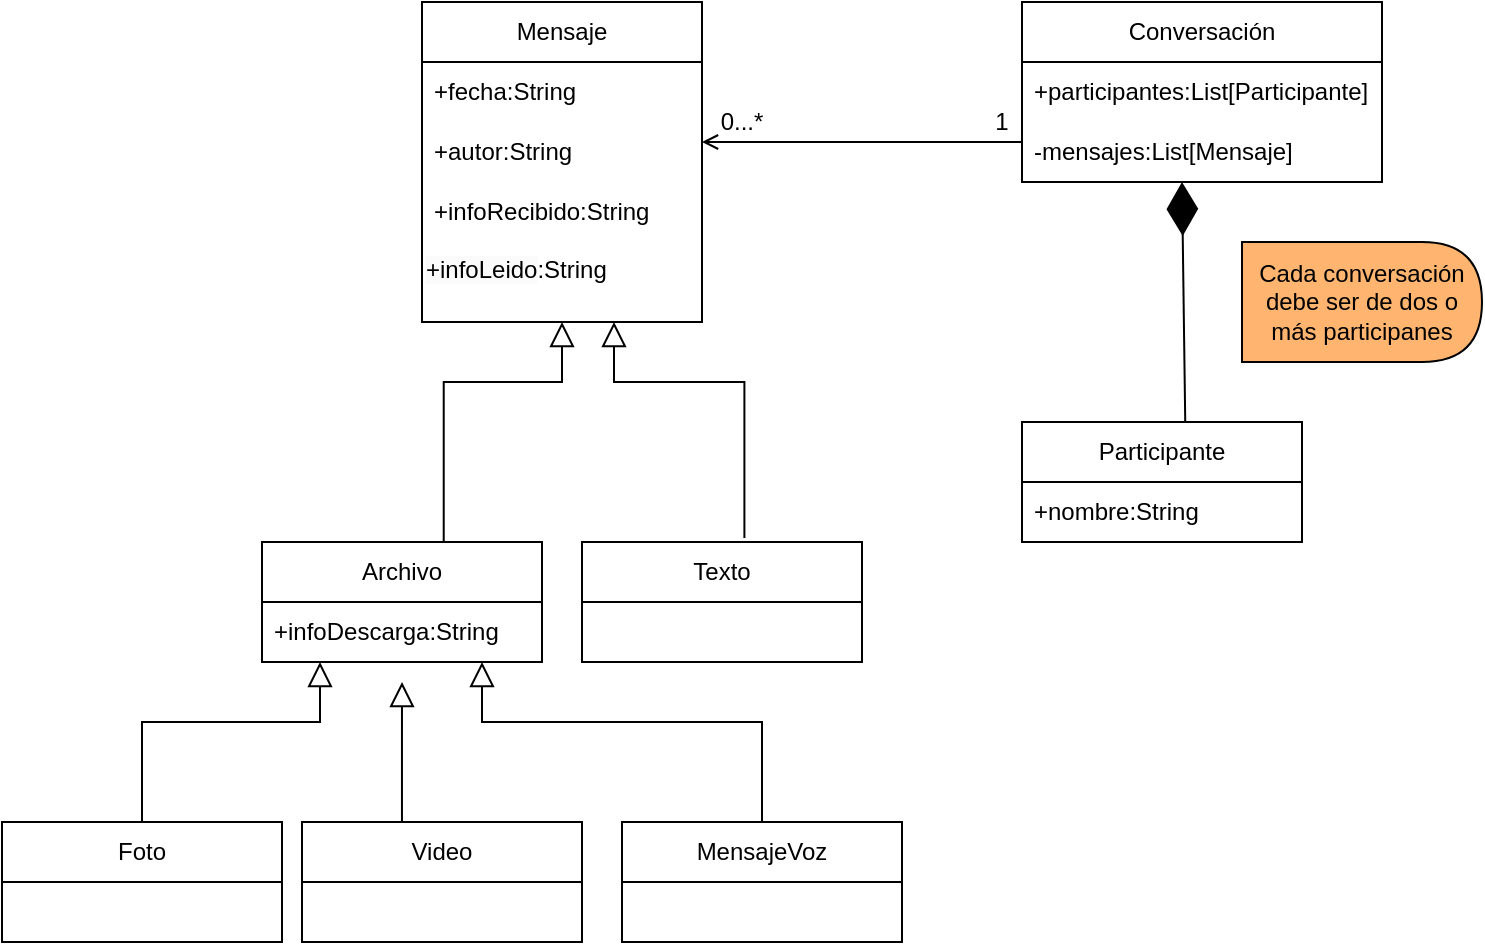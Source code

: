 <mxfile version="21.0.6" type="device"><diagram id="C5RBs43oDa-KdzZeNtuy" name="Page-1"><mxGraphModel dx="889" dy="664" grid="1" gridSize="10" guides="1" tooltips="1" connect="1" arrows="1" fold="1" page="1" pageScale="1" pageWidth="827" pageHeight="1169" math="0" shadow="0"><root><mxCell id="WIyWlLk6GJQsqaUBKTNV-0"/><mxCell id="WIyWlLk6GJQsqaUBKTNV-1" parent="WIyWlLk6GJQsqaUBKTNV-0"/><mxCell id="zkfFHV4jXpPFQw0GAbJ--16" value="" style="endArrow=block;endSize=10;endFill=0;shadow=0;strokeWidth=1;rounded=0;edgeStyle=elbowEdgeStyle;elbow=vertical;exitX=0.649;exitY=0.007;exitDx=0;exitDy=0;exitPerimeter=0;entryX=0.5;entryY=1;entryDx=0;entryDy=0;" parent="WIyWlLk6GJQsqaUBKTNV-1" source="l80e6O38YygMZDlRuJT--11" target="l80e6O38YygMZDlRuJT--19" edge="1"><mxGeometry width="160" relative="1" as="geometry"><mxPoint x="710" y="402" as="sourcePoint"/><mxPoint x="310" y="390" as="targetPoint"/><Array as="points"><mxPoint x="240" y="400"/><mxPoint x="300" y="430"/><mxPoint x="291" y="375"/></Array></mxGeometry></mxCell><mxCell id="zkfFHV4jXpPFQw0GAbJ--26" value="" style="endArrow=open;shadow=0;strokeWidth=1;rounded=0;endFill=1;edgeStyle=elbowEdgeStyle;elbow=vertical;exitX=0;exitY=0.333;exitDx=0;exitDy=0;exitPerimeter=0;" parent="WIyWlLk6GJQsqaUBKTNV-1" source="l80e6O38YygMZDlRuJT--5" target="l80e6O38YygMZDlRuJT--9" edge="1"><mxGeometry x="0.5" y="41" relative="1" as="geometry"><mxPoint x="510" y="280" as="sourcePoint"/><mxPoint x="380" y="280" as="targetPoint"/><mxPoint x="-40" y="32" as="offset"/><Array as="points"><mxPoint x="360" y="280"/></Array></mxGeometry></mxCell><mxCell id="l80e6O38YygMZDlRuJT--3" value="Conversación" style="swimlane;fontStyle=0;childLayout=stackLayout;horizontal=1;startSize=30;horizontalStack=0;resizeParent=1;resizeParentMax=0;resizeLast=0;collapsible=1;marginBottom=0;whiteSpace=wrap;html=1;" vertex="1" parent="WIyWlLk6GJQsqaUBKTNV-1"><mxGeometry x="520" y="210" width="180" height="90" as="geometry"/></mxCell><mxCell id="l80e6O38YygMZDlRuJT--4" value="+participantes:List[Participante]" style="text;strokeColor=none;fillColor=none;align=left;verticalAlign=middle;spacingLeft=4;spacingRight=4;overflow=hidden;points=[[0,0.5],[1,0.5]];portConstraint=eastwest;rotatable=0;whiteSpace=wrap;html=1;" vertex="1" parent="l80e6O38YygMZDlRuJT--3"><mxGeometry y="30" width="180" height="30" as="geometry"/></mxCell><mxCell id="l80e6O38YygMZDlRuJT--5" value="-mensajes:List[Mensaje]" style="text;strokeColor=none;fillColor=none;align=left;verticalAlign=middle;spacingLeft=4;spacingRight=4;overflow=hidden;points=[[0,0.5],[1,0.5]];portConstraint=eastwest;rotatable=0;whiteSpace=wrap;html=1;" vertex="1" parent="l80e6O38YygMZDlRuJT--3"><mxGeometry y="60" width="180" height="30" as="geometry"/></mxCell><mxCell id="l80e6O38YygMZDlRuJT--7" value="Mensaje" style="swimlane;fontStyle=0;childLayout=stackLayout;horizontal=1;startSize=30;horizontalStack=0;resizeParent=1;resizeParentMax=0;resizeLast=0;collapsible=1;marginBottom=0;whiteSpace=wrap;html=1;" vertex="1" parent="WIyWlLk6GJQsqaUBKTNV-1"><mxGeometry x="220" y="210" width="140" height="160" as="geometry"/></mxCell><mxCell id="l80e6O38YygMZDlRuJT--8" value="+fecha:String" style="text;strokeColor=none;fillColor=none;align=left;verticalAlign=middle;spacingLeft=4;spacingRight=4;overflow=hidden;points=[[0,0.5],[1,0.5]];portConstraint=eastwest;rotatable=0;whiteSpace=wrap;html=1;" vertex="1" parent="l80e6O38YygMZDlRuJT--7"><mxGeometry y="30" width="140" height="30" as="geometry"/></mxCell><mxCell id="l80e6O38YygMZDlRuJT--9" value="+autor:String" style="text;strokeColor=none;fillColor=none;align=left;verticalAlign=middle;spacingLeft=4;spacingRight=4;overflow=hidden;points=[[0,0.5],[1,0.5]];portConstraint=eastwest;rotatable=0;whiteSpace=wrap;html=1;" vertex="1" parent="l80e6O38YygMZDlRuJT--7"><mxGeometry y="60" width="140" height="30" as="geometry"/></mxCell><mxCell id="l80e6O38YygMZDlRuJT--10" value="+infoRecibido:String" style="text;strokeColor=none;fillColor=none;align=left;verticalAlign=middle;spacingLeft=4;spacingRight=4;overflow=hidden;points=[[0,0.5],[1,0.5]];portConstraint=eastwest;rotatable=0;whiteSpace=wrap;html=1;" vertex="1" parent="l80e6O38YygMZDlRuJT--7"><mxGeometry y="90" width="140" height="30" as="geometry"/></mxCell><mxCell id="l80e6O38YygMZDlRuJT--19" value="&lt;span style=&quot;color: rgb(0, 0, 0); font-family: Helvetica; font-size: 12px; font-style: normal; font-variant-ligatures: normal; font-variant-caps: normal; font-weight: 400; letter-spacing: normal; orphans: 2; text-align: left; text-indent: 0px; text-transform: none; widows: 2; word-spacing: 0px; -webkit-text-stroke-width: 0px; background-color: rgb(251, 251, 251); text-decoration-thickness: initial; text-decoration-style: initial; text-decoration-color: initial; float: none; display: inline !important;&quot;&gt;+infoLeido&lt;/span&gt;:String" style="text;whiteSpace=wrap;html=1;" vertex="1" parent="l80e6O38YygMZDlRuJT--7"><mxGeometry y="120" width="140" height="40" as="geometry"/></mxCell><mxCell id="l80e6O38YygMZDlRuJT--11" value="Archivo" style="swimlane;fontStyle=0;childLayout=stackLayout;horizontal=1;startSize=30;horizontalStack=0;resizeParent=1;resizeParentMax=0;resizeLast=0;collapsible=1;marginBottom=0;whiteSpace=wrap;html=1;" vertex="1" parent="WIyWlLk6GJQsqaUBKTNV-1"><mxGeometry x="140" y="480" width="140" height="60" as="geometry"/></mxCell><mxCell id="l80e6O38YygMZDlRuJT--12" value="+infoDescarga:String" style="text;strokeColor=none;fillColor=none;align=left;verticalAlign=middle;spacingLeft=4;spacingRight=4;overflow=hidden;points=[[0,0.5],[1,0.5]];portConstraint=eastwest;rotatable=0;whiteSpace=wrap;html=1;" vertex="1" parent="l80e6O38YygMZDlRuJT--11"><mxGeometry y="30" width="140" height="30" as="geometry"/></mxCell><mxCell id="l80e6O38YygMZDlRuJT--21" value="Texto" style="swimlane;fontStyle=0;childLayout=stackLayout;horizontal=1;startSize=30;horizontalStack=0;resizeParent=1;resizeParentMax=0;resizeLast=0;collapsible=1;marginBottom=0;whiteSpace=wrap;html=1;" vertex="1" parent="WIyWlLk6GJQsqaUBKTNV-1"><mxGeometry x="300" y="480" width="140" height="60" as="geometry"/></mxCell><mxCell id="l80e6O38YygMZDlRuJT--24" value="" style="endArrow=block;endSize=10;endFill=0;shadow=0;strokeWidth=1;rounded=0;edgeStyle=elbowEdgeStyle;elbow=vertical;exitX=0.58;exitY=-0.033;exitDx=0;exitDy=0;exitPerimeter=0;" edge="1" parent="WIyWlLk6GJQsqaUBKTNV-1" source="l80e6O38YygMZDlRuJT--21"><mxGeometry width="160" relative="1" as="geometry"><mxPoint x="380" y="470" as="sourcePoint"/><mxPoint x="316" y="370" as="targetPoint"/><Array as="points"><mxPoint x="350" y="400"/><mxPoint x="310" y="440"/><mxPoint x="301" y="385"/></Array></mxGeometry></mxCell><mxCell id="l80e6O38YygMZDlRuJT--25" value="Participante" style="swimlane;fontStyle=0;childLayout=stackLayout;horizontal=1;startSize=30;horizontalStack=0;resizeParent=1;resizeParentMax=0;resizeLast=0;collapsible=1;marginBottom=0;whiteSpace=wrap;html=1;" vertex="1" parent="WIyWlLk6GJQsqaUBKTNV-1"><mxGeometry x="520" y="420" width="140" height="60" as="geometry"/></mxCell><mxCell id="l80e6O38YygMZDlRuJT--36" value="+nombre:String" style="text;strokeColor=none;fillColor=none;align=left;verticalAlign=middle;spacingLeft=4;spacingRight=4;overflow=hidden;points=[[0,0.5],[1,0.5]];portConstraint=eastwest;rotatable=0;whiteSpace=wrap;html=1;" vertex="1" parent="l80e6O38YygMZDlRuJT--25"><mxGeometry y="30" width="140" height="30" as="geometry"/></mxCell><mxCell id="l80e6O38YygMZDlRuJT--26" value="1" style="text;html=1;strokeColor=none;fillColor=none;align=center;verticalAlign=middle;whiteSpace=wrap;rounded=0;" vertex="1" parent="WIyWlLk6GJQsqaUBKTNV-1"><mxGeometry x="500" y="260" width="20" height="20" as="geometry"/></mxCell><mxCell id="l80e6O38YygMZDlRuJT--28" value="0...*" style="text;html=1;strokeColor=none;fillColor=none;align=center;verticalAlign=middle;whiteSpace=wrap;rounded=0;" vertex="1" parent="WIyWlLk6GJQsqaUBKTNV-1"><mxGeometry x="370" y="260" width="20" height="20" as="geometry"/></mxCell><mxCell id="l80e6O38YygMZDlRuJT--29" value="Cada conversación debe ser de dos o más participanes" style="shape=delay;whiteSpace=wrap;html=1;fillColor=#FFB570;" vertex="1" parent="WIyWlLk6GJQsqaUBKTNV-1"><mxGeometry x="630" y="330" width="120" height="60" as="geometry"/></mxCell><mxCell id="l80e6O38YygMZDlRuJT--30" value="" style="endArrow=diamondThin;endFill=1;endSize=24;html=1;rounded=0;exitX=0.583;exitY=-0.007;exitDx=0;exitDy=0;exitPerimeter=0;" edge="1" parent="WIyWlLk6GJQsqaUBKTNV-1" source="l80e6O38YygMZDlRuJT--25"><mxGeometry width="160" relative="1" as="geometry"><mxPoint x="600" y="410" as="sourcePoint"/><mxPoint x="600" y="300" as="targetPoint"/></mxGeometry></mxCell><mxCell id="l80e6O38YygMZDlRuJT--32" value="Foto" style="swimlane;fontStyle=0;childLayout=stackLayout;horizontal=1;startSize=30;horizontalStack=0;resizeParent=1;resizeParentMax=0;resizeLast=0;collapsible=1;marginBottom=0;whiteSpace=wrap;html=1;" vertex="1" parent="WIyWlLk6GJQsqaUBKTNV-1"><mxGeometry x="10" y="620" width="140" height="60" as="geometry"/></mxCell><mxCell id="l80e6O38YygMZDlRuJT--33" value="Video" style="swimlane;fontStyle=0;childLayout=stackLayout;horizontal=1;startSize=30;horizontalStack=0;resizeParent=1;resizeParentMax=0;resizeLast=0;collapsible=1;marginBottom=0;whiteSpace=wrap;html=1;" vertex="1" parent="WIyWlLk6GJQsqaUBKTNV-1"><mxGeometry x="160" y="620" width="140" height="60" as="geometry"/></mxCell><mxCell id="l80e6O38YygMZDlRuJT--34" value="MensajeVoz" style="swimlane;fontStyle=0;childLayout=stackLayout;horizontal=1;startSize=30;horizontalStack=0;resizeParent=1;resizeParentMax=0;resizeLast=0;collapsible=1;marginBottom=0;whiteSpace=wrap;html=1;" vertex="1" parent="WIyWlLk6GJQsqaUBKTNV-1"><mxGeometry x="320" y="620" width="140" height="60" as="geometry"/></mxCell><mxCell id="l80e6O38YygMZDlRuJT--37" value="" style="endArrow=block;endSize=10;endFill=0;shadow=0;strokeWidth=1;rounded=0;edgeStyle=elbowEdgeStyle;elbow=vertical;entryX=0.5;entryY=1;entryDx=0;entryDy=0;exitX=0.5;exitY=0;exitDx=0;exitDy=0;" edge="1" parent="WIyWlLk6GJQsqaUBKTNV-1" source="l80e6O38YygMZDlRuJT--32"><mxGeometry width="160" relative="1" as="geometry"><mxPoint x="80" y="610" as="sourcePoint"/><mxPoint x="169" y="540" as="targetPoint"/><Array as="points"><mxPoint x="129" y="570"/><mxPoint x="179" y="600"/><mxPoint x="170" y="545"/></Array></mxGeometry></mxCell><mxCell id="l80e6O38YygMZDlRuJT--38" value="" style="endArrow=block;endSize=10;endFill=0;shadow=0;strokeWidth=1;rounded=0;edgeStyle=elbowEdgeStyle;elbow=vertical;exitX=0.5;exitY=0;exitDx=0;exitDy=0;" edge="1" parent="WIyWlLk6GJQsqaUBKTNV-1" source="l80e6O38YygMZDlRuJT--34"><mxGeometry width="160" relative="1" as="geometry"><mxPoint x="315" y="648" as="sourcePoint"/><mxPoint x="250" y="540" as="targetPoint"/><Array as="points"><mxPoint x="284" y="570"/><mxPoint x="244" y="610"/><mxPoint x="235" y="555"/></Array></mxGeometry></mxCell><mxCell id="l80e6O38YygMZDlRuJT--39" value="" style="endArrow=block;endSize=10;endFill=0;shadow=0;strokeWidth=1;rounded=0;edgeStyle=elbowEdgeStyle;elbow=vertical;exitX=0.357;exitY=0;exitDx=0;exitDy=0;exitPerimeter=0;" edge="1" parent="WIyWlLk6GJQsqaUBKTNV-1" source="l80e6O38YygMZDlRuJT--33"><mxGeometry width="160" relative="1" as="geometry"><mxPoint x="90" y="630" as="sourcePoint"/><mxPoint x="210" y="550" as="targetPoint"/><Array as="points"><mxPoint x="139" y="580"/><mxPoint x="189" y="610"/><mxPoint x="180" y="555"/></Array></mxGeometry></mxCell></root></mxGraphModel></diagram></mxfile>